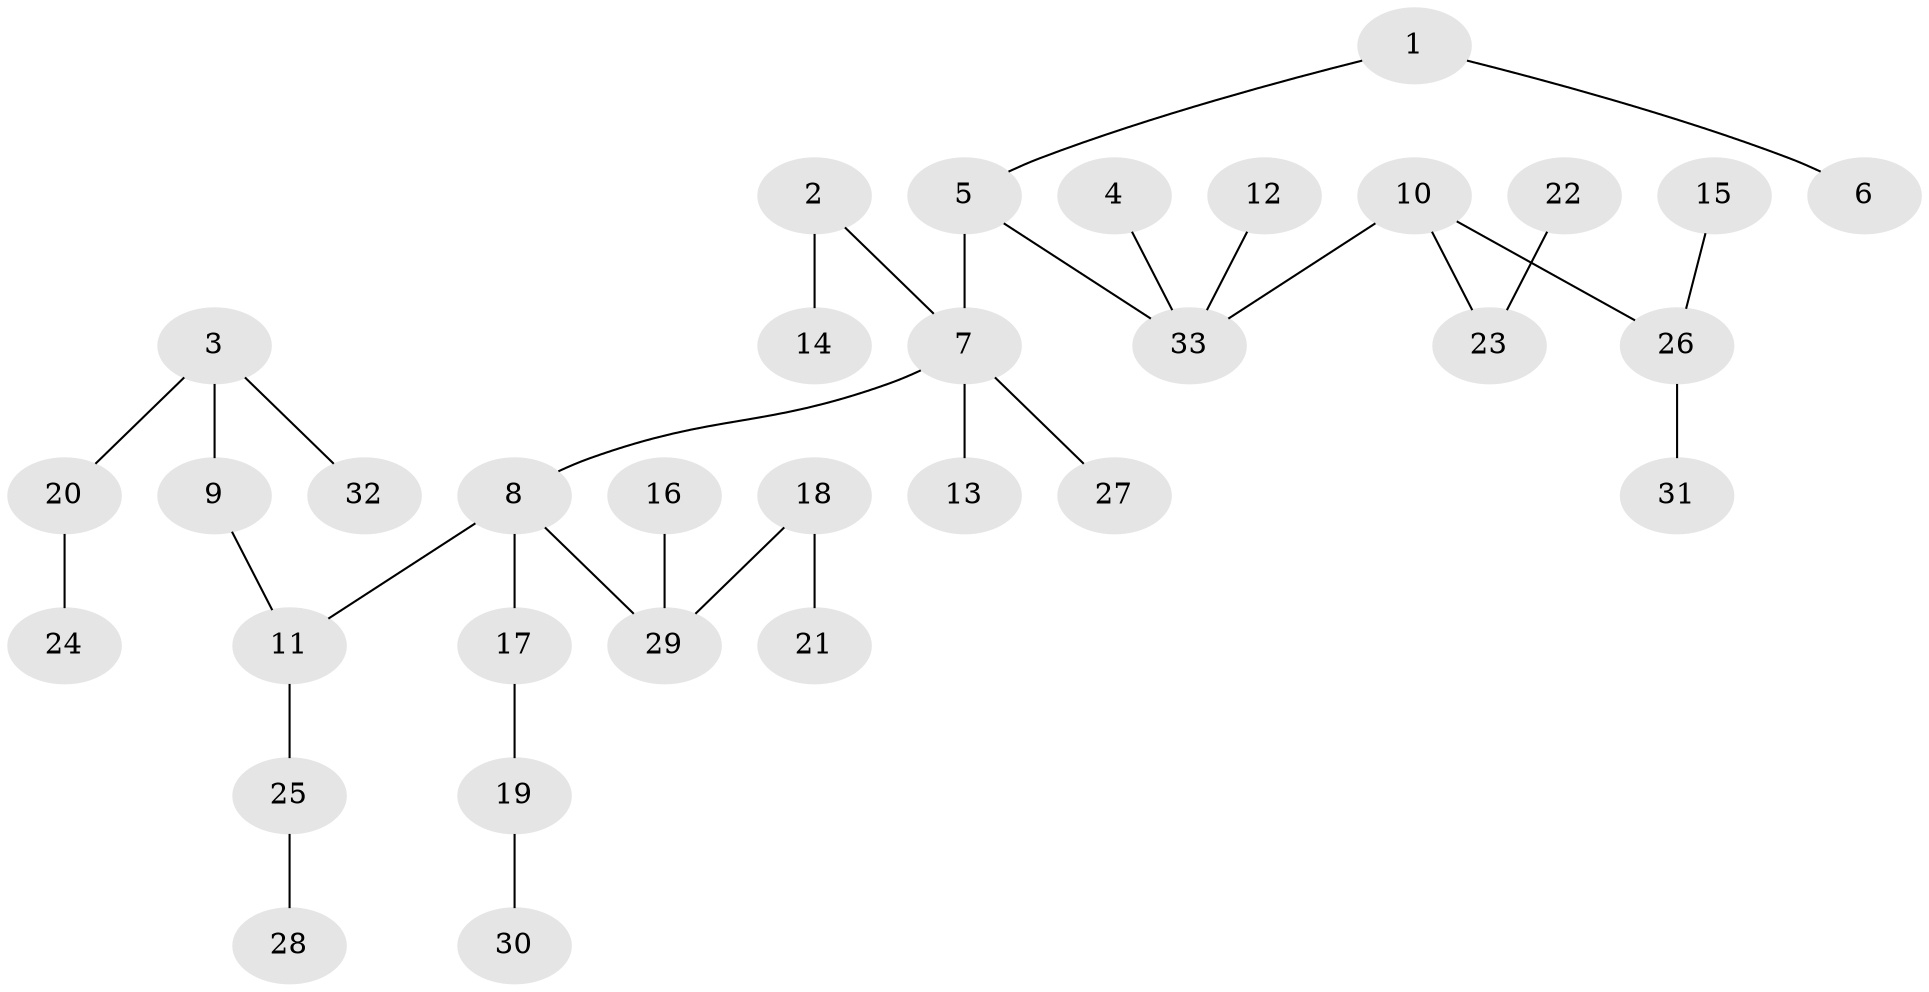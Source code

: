 // original degree distribution, {3: 0.13846153846153847, 5: 0.06153846153846154, 4: 0.07692307692307693, 2: 0.2153846153846154, 1: 0.5076923076923077}
// Generated by graph-tools (version 1.1) at 2025/02/03/09/25 03:02:24]
// undirected, 33 vertices, 32 edges
graph export_dot {
graph [start="1"]
  node [color=gray90,style=filled];
  1;
  2;
  3;
  4;
  5;
  6;
  7;
  8;
  9;
  10;
  11;
  12;
  13;
  14;
  15;
  16;
  17;
  18;
  19;
  20;
  21;
  22;
  23;
  24;
  25;
  26;
  27;
  28;
  29;
  30;
  31;
  32;
  33;
  1 -- 5 [weight=1.0];
  1 -- 6 [weight=1.0];
  2 -- 7 [weight=1.0];
  2 -- 14 [weight=1.0];
  3 -- 9 [weight=1.0];
  3 -- 20 [weight=1.0];
  3 -- 32 [weight=1.0];
  4 -- 33 [weight=1.0];
  5 -- 7 [weight=1.0];
  5 -- 33 [weight=1.0];
  7 -- 8 [weight=1.0];
  7 -- 13 [weight=1.0];
  7 -- 27 [weight=1.0];
  8 -- 11 [weight=1.0];
  8 -- 17 [weight=1.0];
  8 -- 29 [weight=1.0];
  9 -- 11 [weight=1.0];
  10 -- 23 [weight=1.0];
  10 -- 26 [weight=1.0];
  10 -- 33 [weight=1.0];
  11 -- 25 [weight=1.0];
  12 -- 33 [weight=1.0];
  15 -- 26 [weight=1.0];
  16 -- 29 [weight=1.0];
  17 -- 19 [weight=1.0];
  18 -- 21 [weight=1.0];
  18 -- 29 [weight=1.0];
  19 -- 30 [weight=1.0];
  20 -- 24 [weight=1.0];
  22 -- 23 [weight=1.0];
  25 -- 28 [weight=1.0];
  26 -- 31 [weight=1.0];
}
